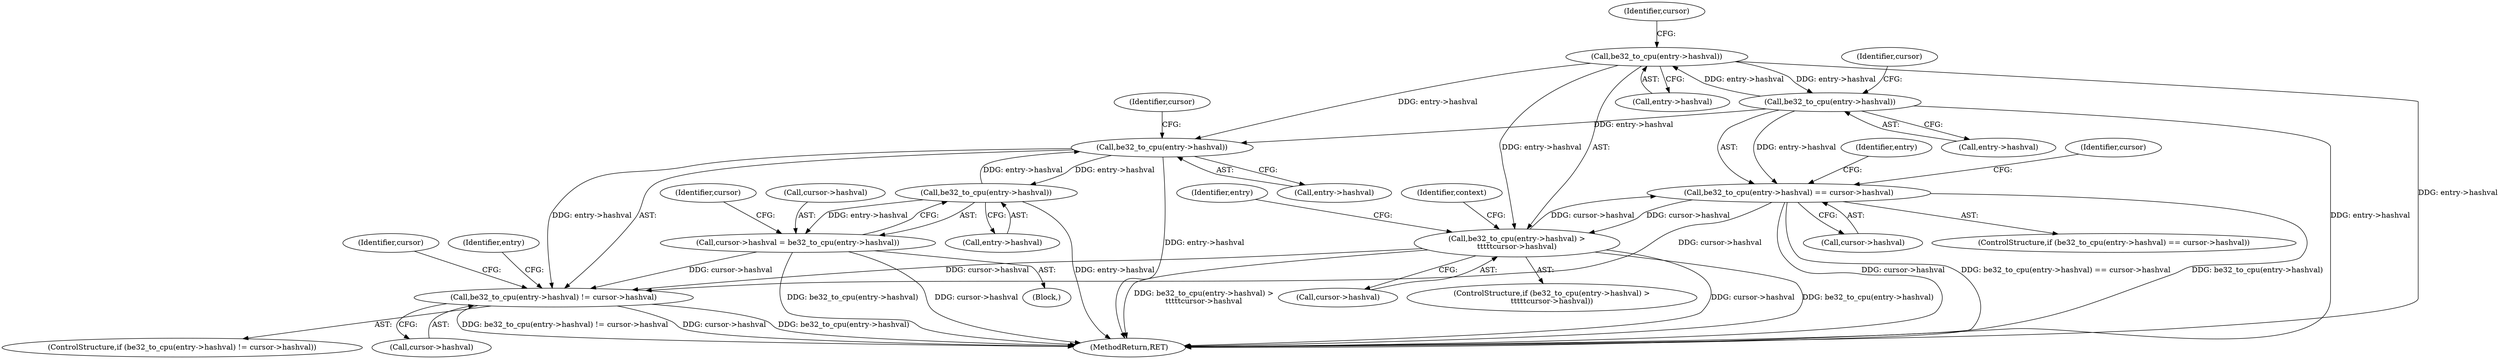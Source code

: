 digraph "0_linux_8275cdd0e7ac550dcce2b3ef6d2fb3b808c1ae59_7@pointer" {
"1000197" [label="(Call,be32_to_cpu(entry->hashval))"];
"1000167" [label="(Call,be32_to_cpu(entry->hashval))"];
"1000197" [label="(Call,be32_to_cpu(entry->hashval))"];
"1000166" [label="(Call,be32_to_cpu(entry->hashval) == cursor->hashval)"];
"1000196" [label="(Call,be32_to_cpu(entry->hashval) >\n\t\t\t\t\tcursor->hashval)"];
"1000254" [label="(Call,be32_to_cpu(entry->hashval) != cursor->hashval)"];
"1000255" [label="(Call,be32_to_cpu(entry->hashval))"];
"1000267" [label="(Call,be32_to_cpu(entry->hashval))"];
"1000263" [label="(Call,cursor->hashval = be32_to_cpu(entry->hashval))"];
"1000161" [label="(Identifier,entry)"];
"1000263" [label="(Call,cursor->hashval = be32_to_cpu(entry->hashval))"];
"1000178" [label="(Identifier,cursor)"];
"1000171" [label="(Call,cursor->hashval)"];
"1000195" [label="(ControlStructure,if (be32_to_cpu(entry->hashval) >\n\t\t\t\t\tcursor->hashval))"];
"1000202" [label="(Identifier,cursor)"];
"1000207" [label="(Identifier,context)"];
"1000198" [label="(Call,entry->hashval)"];
"1000267" [label="(Call,be32_to_cpu(entry->hashval))"];
"1000197" [label="(Call,be32_to_cpu(entry->hashval))"];
"1000273" [label="(Identifier,cursor)"];
"1000474" [label="(MethodReturn,RET)"];
"1000166" [label="(Call,be32_to_cpu(entry->hashval) == cursor->hashval)"];
"1000201" [label="(Call,cursor->hashval)"];
"1000196" [label="(Call,be32_to_cpu(entry->hashval) >\n\t\t\t\t\tcursor->hashval)"];
"1000165" [label="(ControlStructure,if (be32_to_cpu(entry->hashval) == cursor->hashval))"];
"1000260" [label="(Identifier,cursor)"];
"1000255" [label="(Call,be32_to_cpu(entry->hashval))"];
"1000254" [label="(Call,be32_to_cpu(entry->hashval) != cursor->hashval)"];
"1000265" [label="(Identifier,cursor)"];
"1000167" [label="(Call,be32_to_cpu(entry->hashval))"];
"1000279" [label="(Identifier,entry)"];
"1000168" [label="(Call,entry->hashval)"];
"1000253" [label="(ControlStructure,if (be32_to_cpu(entry->hashval) != cursor->hashval))"];
"1000264" [label="(Call,cursor->hashval)"];
"1000256" [label="(Call,entry->hashval)"];
"1000199" [label="(Identifier,entry)"];
"1000259" [label="(Call,cursor->hashval)"];
"1000268" [label="(Call,entry->hashval)"];
"1000262" [label="(Block,)"];
"1000172" [label="(Identifier,cursor)"];
"1000197" -> "1000196"  [label="AST: "];
"1000197" -> "1000198"  [label="CFG: "];
"1000198" -> "1000197"  [label="AST: "];
"1000202" -> "1000197"  [label="CFG: "];
"1000197" -> "1000474"  [label="DDG: entry->hashval"];
"1000197" -> "1000167"  [label="DDG: entry->hashval"];
"1000197" -> "1000196"  [label="DDG: entry->hashval"];
"1000167" -> "1000197"  [label="DDG: entry->hashval"];
"1000197" -> "1000255"  [label="DDG: entry->hashval"];
"1000167" -> "1000166"  [label="AST: "];
"1000167" -> "1000168"  [label="CFG: "];
"1000168" -> "1000167"  [label="AST: "];
"1000172" -> "1000167"  [label="CFG: "];
"1000167" -> "1000474"  [label="DDG: entry->hashval"];
"1000167" -> "1000166"  [label="DDG: entry->hashval"];
"1000167" -> "1000255"  [label="DDG: entry->hashval"];
"1000166" -> "1000165"  [label="AST: "];
"1000166" -> "1000171"  [label="CFG: "];
"1000171" -> "1000166"  [label="AST: "];
"1000178" -> "1000166"  [label="CFG: "];
"1000199" -> "1000166"  [label="CFG: "];
"1000166" -> "1000474"  [label="DDG: be32_to_cpu(entry->hashval) == cursor->hashval"];
"1000166" -> "1000474"  [label="DDG: be32_to_cpu(entry->hashval)"];
"1000166" -> "1000474"  [label="DDG: cursor->hashval"];
"1000196" -> "1000166"  [label="DDG: cursor->hashval"];
"1000166" -> "1000196"  [label="DDG: cursor->hashval"];
"1000166" -> "1000254"  [label="DDG: cursor->hashval"];
"1000196" -> "1000195"  [label="AST: "];
"1000196" -> "1000201"  [label="CFG: "];
"1000201" -> "1000196"  [label="AST: "];
"1000207" -> "1000196"  [label="CFG: "];
"1000161" -> "1000196"  [label="CFG: "];
"1000196" -> "1000474"  [label="DDG: cursor->hashval"];
"1000196" -> "1000474"  [label="DDG: be32_to_cpu(entry->hashval)"];
"1000196" -> "1000474"  [label="DDG: be32_to_cpu(entry->hashval) >\n\t\t\t\t\tcursor->hashval"];
"1000196" -> "1000254"  [label="DDG: cursor->hashval"];
"1000254" -> "1000253"  [label="AST: "];
"1000254" -> "1000259"  [label="CFG: "];
"1000255" -> "1000254"  [label="AST: "];
"1000259" -> "1000254"  [label="AST: "];
"1000265" -> "1000254"  [label="CFG: "];
"1000279" -> "1000254"  [label="CFG: "];
"1000254" -> "1000474"  [label="DDG: cursor->hashval"];
"1000254" -> "1000474"  [label="DDG: be32_to_cpu(entry->hashval)"];
"1000254" -> "1000474"  [label="DDG: be32_to_cpu(entry->hashval) != cursor->hashval"];
"1000255" -> "1000254"  [label="DDG: entry->hashval"];
"1000263" -> "1000254"  [label="DDG: cursor->hashval"];
"1000255" -> "1000256"  [label="CFG: "];
"1000256" -> "1000255"  [label="AST: "];
"1000260" -> "1000255"  [label="CFG: "];
"1000255" -> "1000474"  [label="DDG: entry->hashval"];
"1000267" -> "1000255"  [label="DDG: entry->hashval"];
"1000255" -> "1000267"  [label="DDG: entry->hashval"];
"1000267" -> "1000263"  [label="AST: "];
"1000267" -> "1000268"  [label="CFG: "];
"1000268" -> "1000267"  [label="AST: "];
"1000263" -> "1000267"  [label="CFG: "];
"1000267" -> "1000474"  [label="DDG: entry->hashval"];
"1000267" -> "1000263"  [label="DDG: entry->hashval"];
"1000263" -> "1000262"  [label="AST: "];
"1000264" -> "1000263"  [label="AST: "];
"1000273" -> "1000263"  [label="CFG: "];
"1000263" -> "1000474"  [label="DDG: be32_to_cpu(entry->hashval)"];
"1000263" -> "1000474"  [label="DDG: cursor->hashval"];
}
